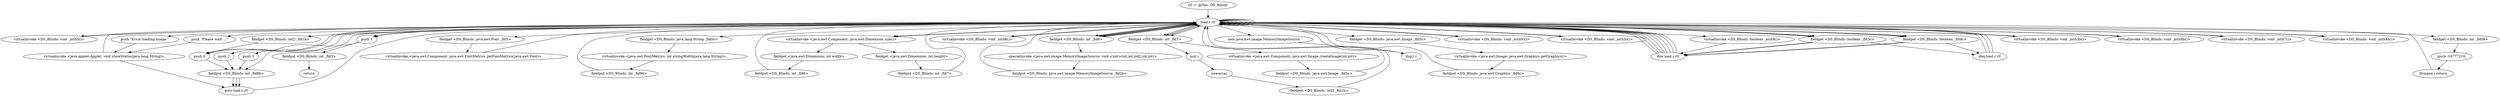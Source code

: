 digraph "" {
    "r0 := @this: DS_Blinds"
    "load.r r0"
    "r0 := @this: DS_Blinds"->"load.r r0";
    "virtualinvoke <DS_Blinds: void _mth5()>"
    "load.r r0"->"virtualinvoke <DS_Blinds: void _mth5()>";
    "virtualinvoke <DS_Blinds: void _mth5()>"->"load.r r0";
    "push \"Please wait ...\""
    "load.r r0"->"push \"Please wait ...\"";
    "virtualinvoke <java.applet.Applet: void showStatus(java.lang.String)>"
    "push \"Please wait ...\""->"virtualinvoke <java.applet.Applet: void showStatus(java.lang.String)>";
    "virtualinvoke <java.applet.Applet: void showStatus(java.lang.String)>"->"load.r r0";
    "load.r r0"->"load.r r0";
    "load.r r0"->"load.r r0";
    "fieldget <DS_Blinds: java.awt.Font _fld5>"
    "load.r r0"->"fieldget <DS_Blinds: java.awt.Font _fld5>";
    "virtualinvoke <java.awt.Component: java.awt.FontMetrics getFontMetrics(java.awt.Font)>"
    "fieldget <DS_Blinds: java.awt.Font _fld5>"->"virtualinvoke <java.awt.Component: java.awt.FontMetrics getFontMetrics(java.awt.Font)>";
    "virtualinvoke <java.awt.Component: java.awt.FontMetrics getFontMetrics(java.awt.Font)>"->"load.r r0";
    "fieldget <DS_Blinds: java.lang.String _fld0c>"
    "load.r r0"->"fieldget <DS_Blinds: java.lang.String _fld0c>";
    "virtualinvoke <java.awt.FontMetrics: int stringWidth(java.lang.String)>"
    "fieldget <DS_Blinds: java.lang.String _fld0c>"->"virtualinvoke <java.awt.FontMetrics: int stringWidth(java.lang.String)>";
    "fieldput <DS_Blinds: int _fld9b>"
    "virtualinvoke <java.awt.FontMetrics: int stringWidth(java.lang.String)>"->"fieldput <DS_Blinds: int _fld9b>";
    "fieldput <DS_Blinds: int _fld9b>"->"load.r r0";
    "load.r r0"->"load.r r0";
    "virtualinvoke <java.awt.Component: java.awt.Dimension size()>"
    "load.r r0"->"virtualinvoke <java.awt.Component: java.awt.Dimension size()>";
    "fieldget <java.awt.Dimension: int width>"
    "virtualinvoke <java.awt.Component: java.awt.Dimension size()>"->"fieldget <java.awt.Dimension: int width>";
    "fieldput <DS_Blinds: int _fld6>"
    "fieldget <java.awt.Dimension: int width>"->"fieldput <DS_Blinds: int _fld6>";
    "fieldput <DS_Blinds: int _fld6>"->"load.r r0";
    "load.r r0"->"load.r r0";
    "load.r r0"->"virtualinvoke <java.awt.Component: java.awt.Dimension size()>";
    "fieldget <java.awt.Dimension: int height>"
    "virtualinvoke <java.awt.Component: java.awt.Dimension size()>"->"fieldget <java.awt.Dimension: int height>";
    "fieldput <DS_Blinds: int _fld7>"
    "fieldget <java.awt.Dimension: int height>"->"fieldput <DS_Blinds: int _fld7>";
    "fieldput <DS_Blinds: int _fld7>"->"load.r r0";
    "virtualinvoke <DS_Blinds: void _mth6()>"
    "load.r r0"->"virtualinvoke <DS_Blinds: void _mth6()>";
    "virtualinvoke <DS_Blinds: void _mth6()>"->"load.r r0";
    "load.r r0"->"load.r r0";
    "fieldget <DS_Blinds: int _fld6>"
    "load.r r0"->"fieldget <DS_Blinds: int _fld6>";
    "fieldget <DS_Blinds: int _fld6>"->"load.r r0";
    "fieldget <DS_Blinds: int _fld7>"
    "load.r r0"->"fieldget <DS_Blinds: int _fld7>";
    "mul.i"
    "fieldget <DS_Blinds: int _fld7>"->"mul.i";
    "newarray"
    "mul.i"->"newarray";
    "fieldput <DS_Blinds: int[] _fld1b>"
    "newarray"->"fieldput <DS_Blinds: int[] _fld1b>";
    "fieldput <DS_Blinds: int[] _fld1b>"->"load.r r0";
    "new java.awt.image.MemoryImageSource"
    "load.r r0"->"new java.awt.image.MemoryImageSource";
    "dup1.r"
    "new java.awt.image.MemoryImageSource"->"dup1.r";
    "dup1.r"->"load.r r0";
    "load.r r0"->"fieldget <DS_Blinds: int _fld6>";
    "fieldget <DS_Blinds: int _fld6>"->"load.r r0";
    "load.r r0"->"fieldget <DS_Blinds: int _fld7>";
    "fieldget <DS_Blinds: int _fld7>"->"load.r r0";
    "fieldget <DS_Blinds: int[] _fld1b>"
    "load.r r0"->"fieldget <DS_Blinds: int[] _fld1b>";
    "push 0"
    "fieldget <DS_Blinds: int[] _fld1b>"->"push 0";
    "push 0"->"load.r r0";
    "load.r r0"->"fieldget <DS_Blinds: int _fld6>";
    "specialinvoke <java.awt.image.MemoryImageSource: void <init>(int,int,int[],int,int)>"
    "fieldget <DS_Blinds: int _fld6>"->"specialinvoke <java.awt.image.MemoryImageSource: void <init>(int,int,int[],int,int)>";
    "fieldput <DS_Blinds: java.awt.image.MemoryImageSource _fld2b>"
    "specialinvoke <java.awt.image.MemoryImageSource: void <init>(int,int,int[],int,int)>"->"fieldput <DS_Blinds: java.awt.image.MemoryImageSource _fld2b>";
    "fieldput <DS_Blinds: java.awt.image.MemoryImageSource _fld2b>"->"load.r r0";
    "load.r r0"->"load.r r0";
    "load.r r0"->"load.r r0";
    "load.r r0"->"fieldget <DS_Blinds: int _fld6>";
    "fieldget <DS_Blinds: int _fld6>"->"load.r r0";
    "load.r r0"->"fieldget <DS_Blinds: int _fld7>";
    "virtualinvoke <java.awt.Component: java.awt.Image createImage(int,int)>"
    "fieldget <DS_Blinds: int _fld7>"->"virtualinvoke <java.awt.Component: java.awt.Image createImage(int,int)>";
    "fieldput <DS_Blinds: java.awt.Image _fld5c>"
    "virtualinvoke <java.awt.Component: java.awt.Image createImage(int,int)>"->"fieldput <DS_Blinds: java.awt.Image _fld5c>";
    "fieldput <DS_Blinds: java.awt.Image _fld5c>"->"load.r r0";
    "load.r r0"->"load.r r0";
    "fieldget <DS_Blinds: java.awt.Image _fld5c>"
    "load.r r0"->"fieldget <DS_Blinds: java.awt.Image _fld5c>";
    "virtualinvoke <java.awt.Image: java.awt.Graphics getGraphics()>"
    "fieldget <DS_Blinds: java.awt.Image _fld5c>"->"virtualinvoke <java.awt.Image: java.awt.Graphics getGraphics()>";
    "fieldput <DS_Blinds: java.awt.Graphics _fld6c>"
    "virtualinvoke <java.awt.Image: java.awt.Graphics getGraphics()>"->"fieldput <DS_Blinds: java.awt.Graphics _fld6c>";
    "fieldput <DS_Blinds: java.awt.Graphics _fld6c>"->"load.r r0";
    "virtualinvoke <DS_Blinds: void _mth0c()>"
    "load.r r0"->"virtualinvoke <DS_Blinds: void _mth0c()>";
    "virtualinvoke <DS_Blinds: void _mth0c()>"->"load.r r0";
    "virtualinvoke <DS_Blinds: void _mth3c()>"
    "load.r r0"->"virtualinvoke <DS_Blinds: void _mth3c()>";
    "virtualinvoke <DS_Blinds: void _mth3c()>"->"load.r r0";
    "fieldget <DS_Blinds: boolean _fld3c>"
    "load.r r0"->"fieldget <DS_Blinds: boolean _fld3c>";
    "ifne load.r r0"
    "fieldget <DS_Blinds: boolean _fld3c>"->"ifne load.r r0";
    "ifne load.r r0"->"load.r r0";
    "fieldget <DS_Blinds: boolean _fld4c>"
    "load.r r0"->"fieldget <DS_Blinds: boolean _fld4c>";
    "fieldget <DS_Blinds: boolean _fld4c>"->"ifne load.r r0";
    "ifne load.r r0"->"load.r r0";
    "load.r r0"->"push 0";
    "fieldput <DS_Blinds: int _fld8b>"
    "push 0"->"fieldput <DS_Blinds: int _fld8b>";
    "goto load.r r0"
    "fieldput <DS_Blinds: int _fld8b>"->"goto load.r r0";
    "goto load.r r0"->"load.r r0";
    "virtualinvoke <DS_Blinds: boolean _mth9()>"
    "load.r r0"->"virtualinvoke <DS_Blinds: boolean _mth9()>";
    "virtualinvoke <DS_Blinds: boolean _mth9()>"->"ifne load.r r0";
    "ifne load.r r0"->"load.r r0";
    "push \"Error loading image \""
    "load.r r0"->"push \"Error loading image \"";
    "push \"Error loading image \""->"virtualinvoke <java.applet.Applet: void showStatus(java.lang.String)>";
    "virtualinvoke <java.applet.Applet: void showStatus(java.lang.String)>"->"goto load.r r0";
    "ifne load.r r0"->"load.r r0";
    "virtualinvoke <DS_Blinds: void _mth3b()>"
    "load.r r0"->"virtualinvoke <DS_Blinds: void _mth3b()>";
    "virtualinvoke <DS_Blinds: void _mth3b()>"->"load.r r0";
    "virtualinvoke <DS_Blinds: void _mth9b()>"
    "load.r r0"->"virtualinvoke <DS_Blinds: void _mth9b()>";
    "virtualinvoke <DS_Blinds: void _mth9b()>"->"load.r r0";
    "virtualinvoke <DS_Blinds: void _mth7()>"
    "load.r r0"->"virtualinvoke <DS_Blinds: void _mth7()>";
    "virtualinvoke <DS_Blinds: void _mth7()>"->"load.r r0";
    "virtualinvoke <DS_Blinds: void _mth4b()>"
    "load.r r0"->"virtualinvoke <DS_Blinds: void _mth4b()>";
    "virtualinvoke <DS_Blinds: void _mth4b()>"->"load.r r0";
    "fieldget <DS_Blinds: int _fld0e>"
    "load.r r0"->"fieldget <DS_Blinds: int _fld0e>";
    "push -16777216"
    "fieldget <DS_Blinds: int _fld0e>"->"push -16777216";
    "ifcmpne.i return"
    "push -16777216"->"ifcmpne.i return";
    "ifcmpne.i return"->"load.r r0";
    "push 1"
    "load.r r0"->"push 1";
    "fieldput <DS_Blinds: int _fld3>"
    "push 1"->"fieldput <DS_Blinds: int _fld3>";
    "return"
    "fieldput <DS_Blinds: int _fld3>"->"return";
    "ifne load.r r0"->"load.r r0";
    "load.r r0"->"fieldget <DS_Blinds: boolean _fld3c>";
    "ifeq load.r r0"
    "fieldget <DS_Blinds: boolean _fld3c>"->"ifeq load.r r0";
    "ifeq load.r r0"->"load.r r0";
    "load.r r0"->"fieldget <DS_Blinds: boolean _fld4c>";
    "fieldget <DS_Blinds: boolean _fld4c>"->"ifne load.r r0";
    "ifne load.r r0"->"load.r r0";
    "load.r r0"->"push 1";
    "push 1"->"fieldput <DS_Blinds: int _fld8b>";
    "fieldput <DS_Blinds: int _fld8b>"->"goto load.r r0";
    "ifne load.r r0"->"load.r r0";
    "load.r r0"->"fieldget <DS_Blinds: boolean _fld3c>";
    "fieldget <DS_Blinds: boolean _fld3c>"->"ifne load.r r0";
    "ifne load.r r0"->"load.r r0";
    "load.r r0"->"fieldget <DS_Blinds: boolean _fld4c>";
    "fieldget <DS_Blinds: boolean _fld4c>"->"ifeq load.r r0";
    "ifeq load.r r0"->"load.r r0";
    "push 2"
    "load.r r0"->"push 2";
    "push 2"->"fieldput <DS_Blinds: int _fld8b>";
    "fieldput <DS_Blinds: int _fld8b>"->"goto load.r r0";
    "ifeq load.r r0"->"load.r r0";
    "push 3"
    "load.r r0"->"push 3";
    "push 3"->"fieldput <DS_Blinds: int _fld8b>";
}
